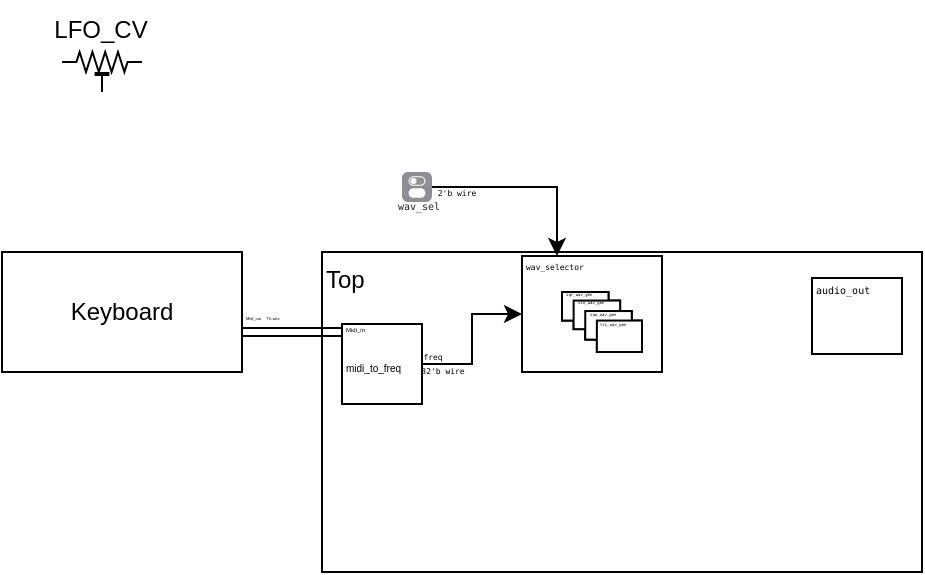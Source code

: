 <mxfile version="24.7.17">
  <diagram name="Page-1" id="_QOZc0Kbb-y-8wDCSOqI">
    <mxGraphModel dx="253" dy="1232" grid="1" gridSize="10" guides="1" tooltips="1" connect="1" arrows="1" fold="1" page="1" pageScale="1" pageWidth="850" pageHeight="1100" math="0" shadow="0">
      <root>
        <mxCell id="0" />
        <mxCell id="1" parent="0" />
        <mxCell id="DpxpJyjisL2csvLSL_Co-1" value="Top" style="rounded=0;whiteSpace=wrap;html=1;align=left;verticalAlign=top;" vertex="1" parent="1">
          <mxGeometry x="180" y="120" width="300" height="160" as="geometry" />
        </mxCell>
        <mxCell id="DpxpJyjisL2csvLSL_Co-22" style="edgeStyle=orthogonalEdgeStyle;rounded=0;orthogonalLoop=1;jettySize=auto;html=1;exitX=1;exitY=0.5;exitDx=0;exitDy=0;entryX=0;entryY=0.5;entryDx=0;entryDy=0;" edge="1" parent="1" source="DpxpJyjisL2csvLSL_Co-2" target="DpxpJyjisL2csvLSL_Co-12">
          <mxGeometry relative="1" as="geometry" />
        </mxCell>
        <mxCell id="DpxpJyjisL2csvLSL_Co-27" value="&lt;pre style=&quot;line-height: 0%;&quot;&gt;&lt;font style=&quot;font-size: 4px;&quot;&gt;32&#39;b wire&lt;/font&gt;&lt;/pre&gt;" style="edgeLabel;html=1;align=center;verticalAlign=middle;resizable=0;points=[];labelBackgroundColor=none;" vertex="1" connectable="0" parent="DpxpJyjisL2csvLSL_Co-22">
          <mxGeometry x="-0.697" relative="1" as="geometry">
            <mxPoint x="-2" y="2" as="offset" />
          </mxGeometry>
        </mxCell>
        <mxCell id="DpxpJyjisL2csvLSL_Co-28" value="&lt;pre&gt;&lt;font style=&quot;font-size: 4px;&quot;&gt;freq&lt;/font&gt;&lt;/pre&gt;" style="edgeLabel;html=1;align=center;verticalAlign=middle;resizable=0;points=[];labelBackgroundColor=none;" vertex="1" connectable="0" parent="DpxpJyjisL2csvLSL_Co-22">
          <mxGeometry x="-0.113" relative="1" as="geometry">
            <mxPoint x="-20" y="2" as="offset" />
          </mxGeometry>
        </mxCell>
        <mxCell id="DpxpJyjisL2csvLSL_Co-2" value="&lt;font style=&quot;font-size: 5px;&quot;&gt;midi_to_freq&lt;/font&gt;" style="rounded=0;whiteSpace=wrap;html=1;align=left;" vertex="1" parent="1">
          <mxGeometry x="190" y="156" width="40" height="40" as="geometry" />
        </mxCell>
        <mxCell id="DpxpJyjisL2csvLSL_Co-3" value="Keyboard" style="rounded=0;whiteSpace=wrap;html=1;" vertex="1" parent="1">
          <mxGeometry x="20" y="120" width="120" height="60" as="geometry" />
        </mxCell>
        <mxCell id="DpxpJyjisL2csvLSL_Co-4" value="" style="shape=link;html=1;rounded=0;entryX=0;entryY=0.25;entryDx=0;entryDy=0;" edge="1" parent="1" target="DpxpJyjisL2csvLSL_Co-1">
          <mxGeometry width="100" relative="1" as="geometry">
            <mxPoint x="140" y="160" as="sourcePoint" />
            <mxPoint x="210" y="160" as="targetPoint" />
          </mxGeometry>
        </mxCell>
        <mxCell id="DpxpJyjisL2csvLSL_Co-5" value="&lt;font style=&quot;font-size: 2px;&quot;&gt;Midi_out&lt;/font&gt;" style="edgeLabel;html=1;align=left;verticalAlign=middle;resizable=0;points=[];" vertex="1" connectable="0" parent="DpxpJyjisL2csvLSL_Co-4">
          <mxGeometry x="-0.397" y="3" relative="1" as="geometry">
            <mxPoint x="-12" y="-7" as="offset" />
          </mxGeometry>
        </mxCell>
        <mxCell id="DpxpJyjisL2csvLSL_Co-6" value="&lt;font style=&quot;font-size: 3px;&quot;&gt;Midi_in&lt;/font&gt;" style="text;html=1;align=left;verticalAlign=middle;resizable=0;points=[];autosize=1;strokeColor=none;fillColor=none;" vertex="1" parent="1">
          <mxGeometry x="190" y="141" width="30" height="30" as="geometry" />
        </mxCell>
        <mxCell id="DpxpJyjisL2csvLSL_Co-7" value="&lt;font style=&quot;font-size: 2px;&quot;&gt;7&#39;b wire&lt;/font&gt;" style="text;html=1;align=center;verticalAlign=middle;resizable=0;points=[];autosize=1;strokeColor=none;fillColor=none;" vertex="1" parent="1">
          <mxGeometry x="140" y="135" width="30" height="30" as="geometry" />
        </mxCell>
        <mxCell id="DpxpJyjisL2csvLSL_Co-10" value="" style="shape=link;html=1;rounded=0;" edge="1" parent="1">
          <mxGeometry width="100" relative="1" as="geometry">
            <mxPoint x="160" y="160" as="sourcePoint" />
            <mxPoint x="190" y="160" as="targetPoint" />
          </mxGeometry>
        </mxCell>
        <mxCell id="DpxpJyjisL2csvLSL_Co-38" style="edgeStyle=orthogonalEdgeStyle;rounded=0;orthogonalLoop=1;jettySize=auto;html=1;exitX=0;exitY=0.5;exitDx=0;exitDy=0;entryX=0;entryY=0.75;entryDx=0;entryDy=0;" edge="1" parent="1" source="DpxpJyjisL2csvLSL_Co-12" target="DpxpJyjisL2csvLSL_Co-32">
          <mxGeometry relative="1" as="geometry" />
        </mxCell>
        <mxCell id="DpxpJyjisL2csvLSL_Co-12" value="&lt;pre style=&quot;line-height: 70%; margin-bottom: 50px; margin-top: 0px;&quot;&gt;&lt;font style=&quot;font-size: 4px;&quot;&gt;wav_selector&lt;/font&gt;&lt;/pre&gt;" style="rounded=0;whiteSpace=wrap;html=1;align=left;" vertex="1" parent="1">
          <mxGeometry x="280" y="122" width="70" height="58" as="geometry" />
        </mxCell>
        <mxCell id="DpxpJyjisL2csvLSL_Co-13" value="" style="pointerEvents=1;verticalLabelPosition=bottom;shadow=0;dashed=0;align=center;html=1;verticalAlign=top;shape=mxgraph.electrical.resistors.trimmer_pot_2;" vertex="1" parent="1">
          <mxGeometry x="50" y="20" width="40" height="20" as="geometry" />
        </mxCell>
        <mxCell id="DpxpJyjisL2csvLSL_Co-14" value="LFO_CV" style="text;html=1;align=center;verticalAlign=middle;resizable=0;points=[];autosize=1;strokeColor=none;fillColor=none;" vertex="1" parent="1">
          <mxGeometry x="34" y="-6" width="70" height="30" as="geometry" />
        </mxCell>
        <mxCell id="DpxpJyjisL2csvLSL_Co-24" value="" style="edgeStyle=orthogonalEdgeStyle;rounded=0;orthogonalLoop=1;jettySize=auto;html=1;entryX=0.25;entryY=0;entryDx=0;entryDy=0;" edge="1" parent="1" source="DpxpJyjisL2csvLSL_Co-15" target="DpxpJyjisL2csvLSL_Co-12">
          <mxGeometry relative="1" as="geometry" />
        </mxCell>
        <mxCell id="DpxpJyjisL2csvLSL_Co-26" value="&lt;pre style=&quot;line-height: 0%;&quot;&gt;&lt;font style=&quot;font-size: 4px;&quot;&gt;2&#39;b wire&lt;/font&gt;&lt;/pre&gt;&lt;div style=&quot;line-height: 0%; font-size: 10px;&quot;&gt;&lt;br&gt;&lt;/div&gt;" style="edgeLabel;html=1;align=center;verticalAlign=bottom;resizable=0;points=[];labelBackgroundColor=none;" vertex="1" connectable="0" parent="DpxpJyjisL2csvLSL_Co-24">
          <mxGeometry x="-0.54" relative="1" as="geometry">
            <mxPoint x="-11" y="19" as="offset" />
          </mxGeometry>
        </mxCell>
        <mxCell id="DpxpJyjisL2csvLSL_Co-15" value="&lt;pre style=&quot;margin-bottom: 0px; margin-top: -10px;&quot;&gt;&lt;font style=&quot;font-size: 5px;&quot;&gt;wav_sel&lt;/font&gt;&lt;/pre&gt;&lt;div style=&quot;font-size: 7px;&quot;&gt;&lt;br&gt;&lt;/div&gt;" style="html=1;strokeWidth=1;shadow=0;dashed=0;shape=mxgraph.ios7.misc.switch;fillColor=#8F8E94;strokeColor=none;buttonText=;strokeColor2=#222222;fontColor=#222222;fontSize=8;verticalLabelPosition=bottom;verticalAlign=top;align=center;sketch=0;" vertex="1" parent="1">
          <mxGeometry x="220" y="80" width="15" height="15" as="geometry" />
        </mxCell>
        <mxCell id="DpxpJyjisL2csvLSL_Co-11" value="&lt;pre style=&quot;line-height: 10%; padding-top: 0px; padding-bottom: 0px; margin-top: 0px; margin-bottom: 25px;&quot;&gt;&lt;br&gt;&lt;/pre&gt;" style="rounded=0;whiteSpace=wrap;html=1;align=left;movable=1;resizable=1;rotatable=1;deletable=1;editable=1;locked=0;connectable=1;" vertex="1" parent="1">
          <mxGeometry x="300" y="140" width="23.249" height="14.286" as="geometry" />
        </mxCell>
        <mxCell id="DpxpJyjisL2csvLSL_Co-29" value="&lt;pre style=&quot;line-height: 10%; padding-top: 0px; padding-bottom: 0px; margin-top: 0px; margin-bottom: 25px;&quot;&gt;&lt;br&gt;&lt;/pre&gt;" style="rounded=0;whiteSpace=wrap;html=1;align=left;movable=1;resizable=1;rotatable=1;deletable=1;editable=1;locked=0;connectable=1;" vertex="1" parent="1">
          <mxGeometry x="305.812" y="144.286" width="23.249" height="14.286" as="geometry" />
        </mxCell>
        <mxCell id="DpxpJyjisL2csvLSL_Co-30" value="&lt;pre style=&quot;line-height: 10%; padding-top: 0px; padding-bottom: 0px; margin-top: 0px; margin-bottom: 25px;&quot;&gt;&lt;br&gt;&lt;/pre&gt;" style="rounded=0;whiteSpace=wrap;html=1;align=left;movable=1;resizable=1;rotatable=1;deletable=1;editable=1;locked=0;connectable=1;" vertex="1" parent="1">
          <mxGeometry x="311.625" y="149.524" width="23.249" height="14.286" as="geometry" />
        </mxCell>
        <mxCell id="DpxpJyjisL2csvLSL_Co-31" value="&lt;pre style=&quot;line-height: 10%; padding-top: 0px; padding-bottom: 0px; margin-top: 0px; margin-bottom: 25px;&quot;&gt;&lt;br&gt;&lt;/pre&gt;" style="rounded=0;whiteSpace=wrap;html=1;align=left;movable=1;resizable=1;rotatable=1;deletable=1;editable=1;locked=0;connectable=1;" vertex="1" parent="1">
          <mxGeometry x="317.437" y="154.286" width="22.563" height="15.714" as="geometry" />
        </mxCell>
        <mxCell id="DpxpJyjisL2csvLSL_Co-32" value="&lt;pre style=&quot;line-height: 10%; padding-top: 0px; padding-bottom: 0px; margin-top: 0px; margin-bottom: 15px;&quot;&gt;&lt;font style=&quot;font-size: 2px;&quot;&gt;sqr_wav_gen&lt;/font&gt;&lt;/pre&gt;" style="rounded=0;whiteSpace=wrap;html=1;align=left;movable=1;resizable=1;rotatable=1;deletable=1;editable=1;locked=0;connectable=1;" vertex="1" parent="1">
          <mxGeometry x="300" y="140" width="23.249" height="14.286" as="geometry" />
        </mxCell>
        <mxCell id="DpxpJyjisL2csvLSL_Co-33" value="&lt;pre style=&quot;line-height: 10%; padding-top: 0px; padding-bottom: 0px; margin-top: 0px; margin-bottom: 15px;&quot;&gt;&lt;font style=&quot;font-size: 2px;&quot;&gt;sin_wav_gen&lt;/font&gt;&lt;/pre&gt;" style="rounded=0;whiteSpace=wrap;html=1;align=left;movable=1;resizable=1;rotatable=1;deletable=1;editable=1;locked=0;connectable=1;" vertex="1" parent="1">
          <mxGeometry x="305.812" y="144.286" width="23.249" height="14.286" as="geometry" />
        </mxCell>
        <mxCell id="DpxpJyjisL2csvLSL_Co-34" value="&lt;pre style=&quot;line-height: 10%; padding-top: 0px; padding-bottom: 0px; margin-top: 0px; margin-bottom: 15px;&quot;&gt;&lt;font style=&quot;font-size: 2px;&quot;&gt;saw_wav_gen&lt;/font&gt;&lt;/pre&gt;" style="rounded=0;whiteSpace=wrap;html=1;align=left;movable=1;resizable=1;rotatable=1;deletable=1;editable=1;locked=0;connectable=1;" vertex="1" parent="1">
          <mxGeometry x="311.625" y="149.524" width="23.249" height="14.286" as="geometry" />
        </mxCell>
        <mxCell id="DpxpJyjisL2csvLSL_Co-35" value="&lt;pre style=&quot;line-height: 10%; padding-top: 0px; padding-bottom: 0px; margin-top: 0px; margin-bottom: 15px;&quot;&gt;&lt;font style=&quot;font-size: 2px;&quot;&gt;tri_wav_gen&lt;/font&gt;&lt;/pre&gt;" style="rounded=0;whiteSpace=wrap;html=1;align=left;movable=1;resizable=1;rotatable=1;deletable=1;editable=1;locked=0;connectable=1;" vertex="1" parent="1">
          <mxGeometry x="317.437" y="154.286" width="22.563" height="15.714" as="geometry" />
        </mxCell>
        <mxCell id="DpxpJyjisL2csvLSL_Co-41" value="&lt;pre style=&quot;margin-top: 0px; margin-bottom: 30px;&quot;&gt;&lt;font style=&quot;font-size: 5px;&quot;&gt;audio_out&lt;/font&gt;&lt;/pre&gt;" style="rounded=0;whiteSpace=wrap;html=1;align=left;" vertex="1" parent="1">
          <mxGeometry x="425" y="133" width="45" height="38" as="geometry" />
        </mxCell>
      </root>
    </mxGraphModel>
  </diagram>
</mxfile>
